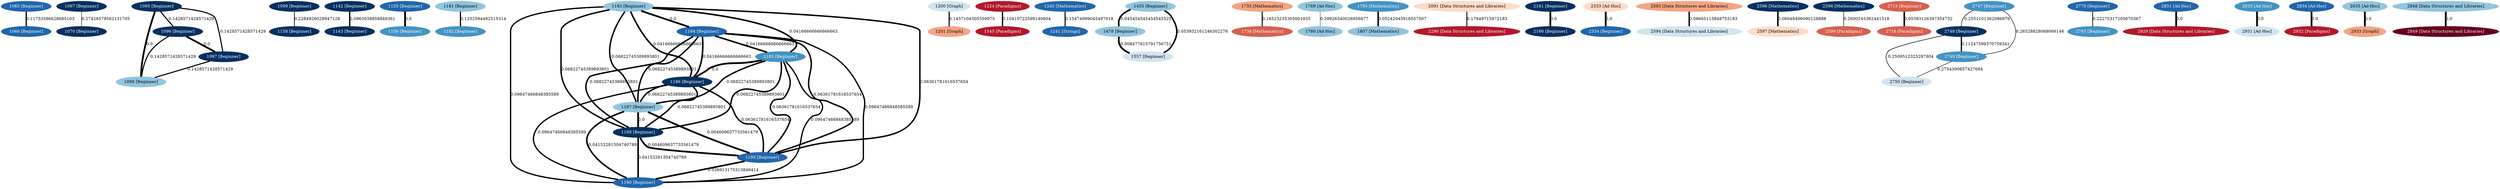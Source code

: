 graph "Co-ocurrence graph (problems_in_out)" {
	node [style=filled]
	1065 [label="1065 [Beginner]" color="#2166AC" fillcolor="#2166AC" fontcolor=white]
	1066 [label="1066 [Beginner]" color="#2166AC" fillcolor="#2166AC" fontcolor=white]
	1065 -- 1066 [label=0.11753586628685103 style="setlinewidth(4.041070)" weight=4]
	1067 [label="1067 [Beginner]" color="#053061" fillcolor="#053061" fontcolor=white]
	1070 [label="1070 [Beginner]" color="#053061" fillcolor="#053061" fontcolor=white]
	1067 -- 1070 [label=0.27428579562131705 style="setlinewidth(1.428572)" weight=1]
	1095 [label="1095 [Beginner]" color="#053061" fillcolor="#053061" fontcolor=white]
	1098 [label="1098 [Beginner]" color="#92C5DE" fillcolor="#92C5DE" fontcolor=black]
	1095 -- 1098 [label=0.0 style="setlinewidth(6.000000)" weight=6]
	1096 [label="1096 [Beginner]" color="#053061" fillcolor="#053061" fontcolor=white]
	1095 -- 1096 [label=0.1428571428571429 style="setlinewidth(3.619049)" weight=3]
	1097 [label="1097 [Beginner]" color="#053061" fillcolor="#053061" fontcolor=white]
	1095 -- 1097 [label=0.1428571428571429 style="setlinewidth(3.619049)" weight=3]
	1096 -- 1097 [label=0.0 style="setlinewidth(6.000000)" weight=6]
	1096 -- 1098 [label=0.1428571428571429 style="setlinewidth(3.619049)" weight=3]
	1097 -- 1098 [label=0.1428571428571429 style="setlinewidth(3.619049)" weight=3]
	1099 [label="1099 [Beginner]" color="#053061" fillcolor="#053061" fontcolor=white]
	1158 [label="1158 [Beginner]" color="#053061" fillcolor="#053061" fontcolor=white]
	1099 -- 1158 [label=0.2284926028947128 style="setlinewidth(2.191791)" weight=2]
	1142 [label="1142 [Beginner]" color="#053061" fillcolor="#053061" fontcolor=white]
	1143 [label="1143 [Beginner]" color="#053061" fillcolor="#053061" fontcolor=white]
	1142 -- 1143 [label=0.0963038858849361 style="setlinewidth(4.394936)" weight=4]
	1155 [label="1155 [Beginner]" color="#2166AC" fillcolor="#2166AC" fontcolor=white]
	1156 [label="1156 [Beginner]" color="#4393C3" fillcolor="#4393C3" fontcolor=white]
	1155 -- 1156 [label=0.0 style="setlinewidth(6.000000)" weight=6]
	1181 [label="1181 [Beginner]" color="#92C5DE" fillcolor="#92C5DE" fontcolor=black]
	1182 [label="1182 [Beginner]" color="#4393C3" fillcolor="#4393C3" fontcolor=white]
	1181 -- 1182 [label=0.1252594482515314 style="setlinewidth(3.912343)" weight=3]
	1183 [label="1183 [Beginner]" color="#92C5DE" fillcolor="#92C5DE" fontcolor=black]
	1184 [label="1184 [Beginner]" color="#2166AC" fillcolor="#2166AC" fontcolor=white]
	1183 -- 1184 [label=0.0 style="setlinewidth(6.000000)" weight=6]
	1185 [label="1185 [Beginner]" color="#4393C3" fillcolor="#4393C3" fontcolor=white]
	1183 -- 1185 [label=0.04166666666666663 style="setlinewidth(5.305556)" weight=5]
	1186 [label="1186 [Beginner]" color="#053061" fillcolor="#053061" fontcolor=white]
	1183 -- 1186 [label=0.04166666666666663 style="setlinewidth(5.305556)" weight=5]
	1189 [label="1189 [Beginner]" color="#2166AC" fillcolor="#2166AC" fontcolor=white]
	1183 -- 1189 [label=0.06361781616537654 style="setlinewidth(4.939703)" weight=4]
	1187 [label="1187 [Beginner]" color="#92C5DE" fillcolor="#92C5DE" fontcolor=black]
	1183 -- 1187 [label=0.06822745389893801 style="setlinewidth(4.862876)" weight=4]
	1188 [label="1188 [Beginner]" color="#053061" fillcolor="#053061" fontcolor=white]
	1183 -- 1188 [label=0.06822745389893801 style="setlinewidth(4.862876)" weight=4]
	1190 [label="1190 [Beginner]" color="#2166AC" fillcolor="#2166AC" fontcolor=white]
	1183 -- 1190 [label=0.09647466848385589 style="setlinewidth(4.392090)" weight=4]
	1184 -- 1185 [label=0.04166666666666663 style="setlinewidth(5.305556)" weight=5]
	1184 -- 1186 [label=0.04166666666666663 style="setlinewidth(5.305556)" weight=5]
	1184 -- 1189 [label=0.06361781616537654 style="setlinewidth(4.939703)" weight=4]
	1184 -- 1187 [label=0.06822745389893801 style="setlinewidth(4.862876)" weight=4]
	1184 -- 1188 [label=0.06822745389893801 style="setlinewidth(4.862876)" weight=4]
	1184 -- 1190 [label=0.09647466848385589 style="setlinewidth(4.392090)" weight=4]
	1185 -- 1186 [label=0.0 style="setlinewidth(6.000000)" weight=6]
	1185 -- 1189 [label=0.06361781616537654 style="setlinewidth(4.939703)" weight=4]
	1185 -- 1187 [label=0.06822745389893801 style="setlinewidth(4.862876)" weight=4]
	1185 -- 1188 [label=0.06822745389893801 style="setlinewidth(4.862876)" weight=4]
	1185 -- 1190 [label=0.09647466848385589 style="setlinewidth(4.392090)" weight=4]
	1186 -- 1189 [label=0.06361781616537654 style="setlinewidth(4.939703)" weight=4]
	1186 -- 1187 [label=0.06822745389893801 style="setlinewidth(4.862876)" weight=4]
	1186 -- 1188 [label=0.06822745389893801 style="setlinewidth(4.862876)" weight=4]
	1186 -- 1190 [label=0.09647466848385589 style="setlinewidth(4.392090)" weight=4]
	1187 -- 1188 [label=0.0 style="setlinewidth(6.000000)" weight=6]
	1187 -- 1189 [label=0.004609637733561479 style="setlinewidth(5.923173)" weight=5]
	1187 -- 1190 [label=0.04152281304740789 style="setlinewidth(5.307953)" weight=5]
	1188 -- 1189 [label=0.004609637733561479 style="setlinewidth(5.923173)" weight=5]
	1188 -- 1190 [label=0.04152281304740789 style="setlinewidth(5.307953)" weight=5]
	1189 -- 1190 [label=0.036913175313846414 style="setlinewidth(5.384781)" weight=5]
	1200 [label="1200 [Graph]" color="#D1E5F0" fillcolor="#D1E5F0" fontcolor=black]
	1201 [label="1201 [Graph]" color="#F4A582" fillcolor="#F4A582" fontcolor=black]
	1200 -- 1201 [label=0.1457104305359975 style="setlinewidth(3.571494)" weight=3]
	1224 [label="1224 [Paradigms]" color="#B2182B" fillcolor="#B2182B" fontcolor=white]
	1545 [label="1545 [Paradigms]" color="#B2182B" fillcolor="#B2182B" fontcolor=white]
	1224 -- 1545 [label=0.10410722599140604 style="setlinewidth(4.264880)" weight=4]
	1240 [label="1240 [Mathematics]" color="#2166AC" fillcolor="#2166AC" fontcolor=white]
	1241 [label="1241 [Strings]" color="#2166AC" fillcolor="#2166AC" fontcolor=white]
	1240 -- 1241 [label=0.15474999045497018 style="setlinewidth(3.420835)" weight=3]
	1435 [label="1435 [Beginner]" color="#92C5DE" fillcolor="#92C5DE" fontcolor=black]
	1478 [label="1478 [Beginner]" color="#92C5DE" fillcolor="#92C5DE" fontcolor=black]
	1435 -- 1478 [label=0.045454545454545525 style="setlinewidth(5.242425)" weight=5]
	1557 [label="1557 [Beginner]" color="#D1E5F0" fillcolor="#D1E5F0" fontcolor=black]
	1435 -- 1557 [label=0.053932161246302276 style="setlinewidth(5.101131)" weight=5]
	1478 -- 1557 [label=0.008477615791756751 style="setlinewidth(5.858706)" weight=5]
	1735 [label="1735 [Mathematics]" color="#F4A582" fillcolor="#F4A582" fontcolor=black]
	1736 [label="1736 [Mathematics]" color="#D6604D" fillcolor="#D6604D" fontcolor=white]
	1735 -- 1736 [label=0.16523235305601935 style="setlinewidth(3.246129)" weight=3]
	1769 [label="1769 [Ad-Hoc]" color="#92C5DE" fillcolor="#92C5DE" fontcolor=black]
	1786 [label="1786 [Ad-Hoc]" color="#92C5DE" fillcolor="#92C5DE" fontcolor=black]
	1769 -- 1786 [label=0.29926540026956877 style="setlinewidth(1.012245)" weight=1]
	1795 [label="1795 [Mathematics]" color="#4393C3" fillcolor="#4393C3" fontcolor=white]
	1807 [label="1807 [Mathematics]" color="#92C5DE" fillcolor="#92C5DE" fontcolor=black]
	1795 -- 1807 [label=0.05242045916557507 style="setlinewidth(5.126326)" weight=5]
	2091 [label="2091 [Data Structures and Libraries]" color="#FDDBC7" fillcolor="#FDDBC7" fontcolor=black]
	2290 [label="2290 [Data Structures and Libraries]" color="#B2182B" fillcolor="#B2182B" fontcolor=white]
	2091 -- 2290 [label=0.17849715972183 style="setlinewidth(3.025049)" weight=3]
	2161 [label="2161 [Beginner]" color="#053061" fillcolor="#053061" fontcolor=white]
	2166 [label="2166 [Beginner]" color="#053061" fillcolor="#053061" fontcolor=white]
	2161 -- 2166 [label=0.0 style="setlinewidth(6.000000)" weight=6]
	2333 [label="2333 [Ad-Hoc]" color="#FDDBC7" fillcolor="#FDDBC7" fontcolor=black]
	2334 [label="2334 [Beginner]" color="#2166AC" fillcolor="#2166AC" fontcolor=white]
	2333 -- 2334 [label=0.0 style="setlinewidth(6.000000)" weight=6]
	2593 [label="2593 [Data Structures and Libraries]" color="#F4A582" fillcolor="#F4A582" fontcolor=black]
	2594 [label="2594 [Data Structures and Libraries]" color="#D1E5F0" fillcolor="#D1E5F0" fontcolor=black]
	2593 -- 2594 [label=0.08665115848753183 style="setlinewidth(4.555815)" weight=4]
	2596 [label="2596 [Mathematics]" color="#053061" fillcolor="#053061" fontcolor=white]
	2597 [label="2597 [Mathematics]" color="#FDDBC7" fillcolor="#FDDBC7" fontcolor=black]
	2596 -- 2597 [label=0.06048496090128888 style="setlinewidth(4.991918)" weight=4]
	2598 [label="2598 [Mathematics]" color="#053061" fillcolor="#053061" fontcolor=white]
	2599 [label="2599 [Paradigms]" color="#D6604D" fillcolor="#D6604D" fontcolor=white]
	2598 -- 2599 [label=0.2600245362441518 style="setlinewidth(1.666259)" weight=1]
	2715 [label="2715 [Beginner]" color="#D6604D" fillcolor="#D6604D" fontcolor=white]
	2716 [label="2716 [Paradigms]" color="#D6604D" fillcolor="#D6604D" fontcolor=white]
	2715 -- 2716 [label=0.05393126397354732 style="setlinewidth(5.101146)" weight=5]
	2747 [label="2747 [Beginner]" color="#4393C3" fillcolor="#4393C3" fontcolor=white]
	2748 [label="2748 [Beginner]" color="#053061" fillcolor="#053061" fontcolor=white]
	2747 -- 2748 [label=0.2551101362086976 style="setlinewidth(1.748166)" weight=1]
	2749 [label="2749 [Beginner]" color="#4393C3" fillcolor="#4393C3" fontcolor=white]
	2747 -- 2749 [label=0.26528828068066146 style="setlinewidth(1.578530)" weight=1]
	2748 -- 2749 [label=0.11247599370759342 style="setlinewidth(4.125401)" weight=4]
	2750 [label="2750 [Beginner]" color="#D1E5F0" fillcolor="#D1E5F0" fontcolor=black]
	2748 -- 2750 [label=0.2509512325287804 style="setlinewidth(1.817481)" weight=1]
	2749 -- 2750 [label=0.2754300857427684 style="setlinewidth(1.409500)" weight=1]
	2779 [label="2779 [Beginner]" color="#2166AC" fillcolor="#2166AC" fontcolor=white]
	2783 [label="2783 [Beginner]" color="#4393C3" fillcolor="#4393C3" fontcolor=white]
	2779 -- 2783 [label=0.22275317205670367 style="setlinewidth(2.287449)" weight=2]
	2831 [label="2831 [Ad-Hoc]" color="#2166AC" fillcolor="#2166AC" fontcolor=white]
	2929 [label="2929 [Data Structures and Libraries]" color="#B2182B" fillcolor="#B2182B" fontcolor=white]
	2831 -- 2929 [label=0.0 style="setlinewidth(6.000000)" weight=6]
	2833 [label="2833 [Ad-Hoc]" color="#4393C3" fillcolor="#4393C3" fontcolor=white]
	2931 [label="2931 [Ad-Hoc]" color="#D1E5F0" fillcolor="#D1E5F0" fontcolor=black]
	2833 -- 2931 [label=0.0 style="setlinewidth(6.000000)" weight=6]
	2834 [label="2834 [Ad-Hoc]" color="#2166AC" fillcolor="#2166AC" fontcolor=white]
	2932 [label="2932 [Paradigms]" color="#B2182B" fillcolor="#B2182B" fontcolor=white]
	2834 -- 2932 [label=0.0 style="setlinewidth(6.000000)" weight=6]
	2835 [label="2835 [Ad-Hoc]" color="#92C5DE" fillcolor="#92C5DE" fontcolor=black]
	2933 [label="2933 [Graph]" color="#F4A582" fillcolor="#F4A582" fontcolor=black]
	2835 -- 2933 [label=0.0 style="setlinewidth(6.000000)" weight=6]
	2848 [label="2848 [Data Structures and Libraries]" color="#92C5DE" fillcolor="#92C5DE" fontcolor=black]
	2849 [label="2849 [Data Structures and Libraries]" color="#67001F" fillcolor="#67001F" fontcolor=white]
	2848 -- 2849 [label=0.0 style="setlinewidth(6.000000)" weight=6]
}
